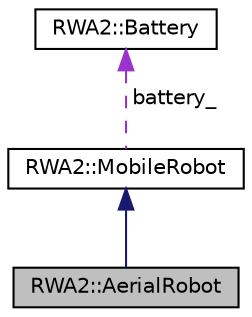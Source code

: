 digraph "RWA2::AerialRobot"
{
 // LATEX_PDF_SIZE
  edge [fontname="Helvetica",fontsize="10",labelfontname="Helvetica",labelfontsize="10"];
  node [fontname="Helvetica",fontsize="10",shape=record];
  Node1 [label="RWA2::AerialRobot",height=0.2,width=0.4,color="black", fillcolor="grey75", style="filled", fontcolor="black",tooltip=" "];
  Node2 -> Node1 [dir="back",color="midnightblue",fontsize="10",style="solid",fontname="Helvetica"];
  Node2 [label="RWA2::MobileRobot",height=0.2,width=0.4,color="black", fillcolor="white", style="filled",URL="$class_r_w_a2_1_1_mobile_robot.html",tooltip="Class for the mobile robot."];
  Node3 -> Node2 [dir="back",color="darkorchid3",fontsize="10",style="dashed",label=" battery_" ,fontname="Helvetica"];
  Node3 [label="RWA2::Battery",height=0.2,width=0.4,color="black", fillcolor="white", style="filled",URL="$class_r_w_a2_1_1_battery.html",tooltip="Class for the battery."];
}
